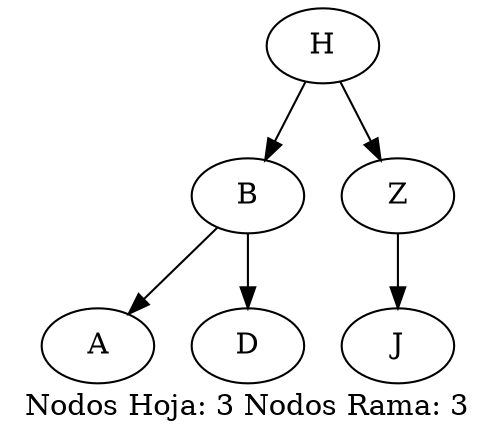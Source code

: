 digraph ABB{
label="Nodos Hoja: 3 Nodos Rama: 3";
"H";
"H"->"B";
"H"->"Z";
"B";
"B"->"A";
"B"->"D";
"A";
"D";
"Z";
"Z"->"J";
"J";
}
